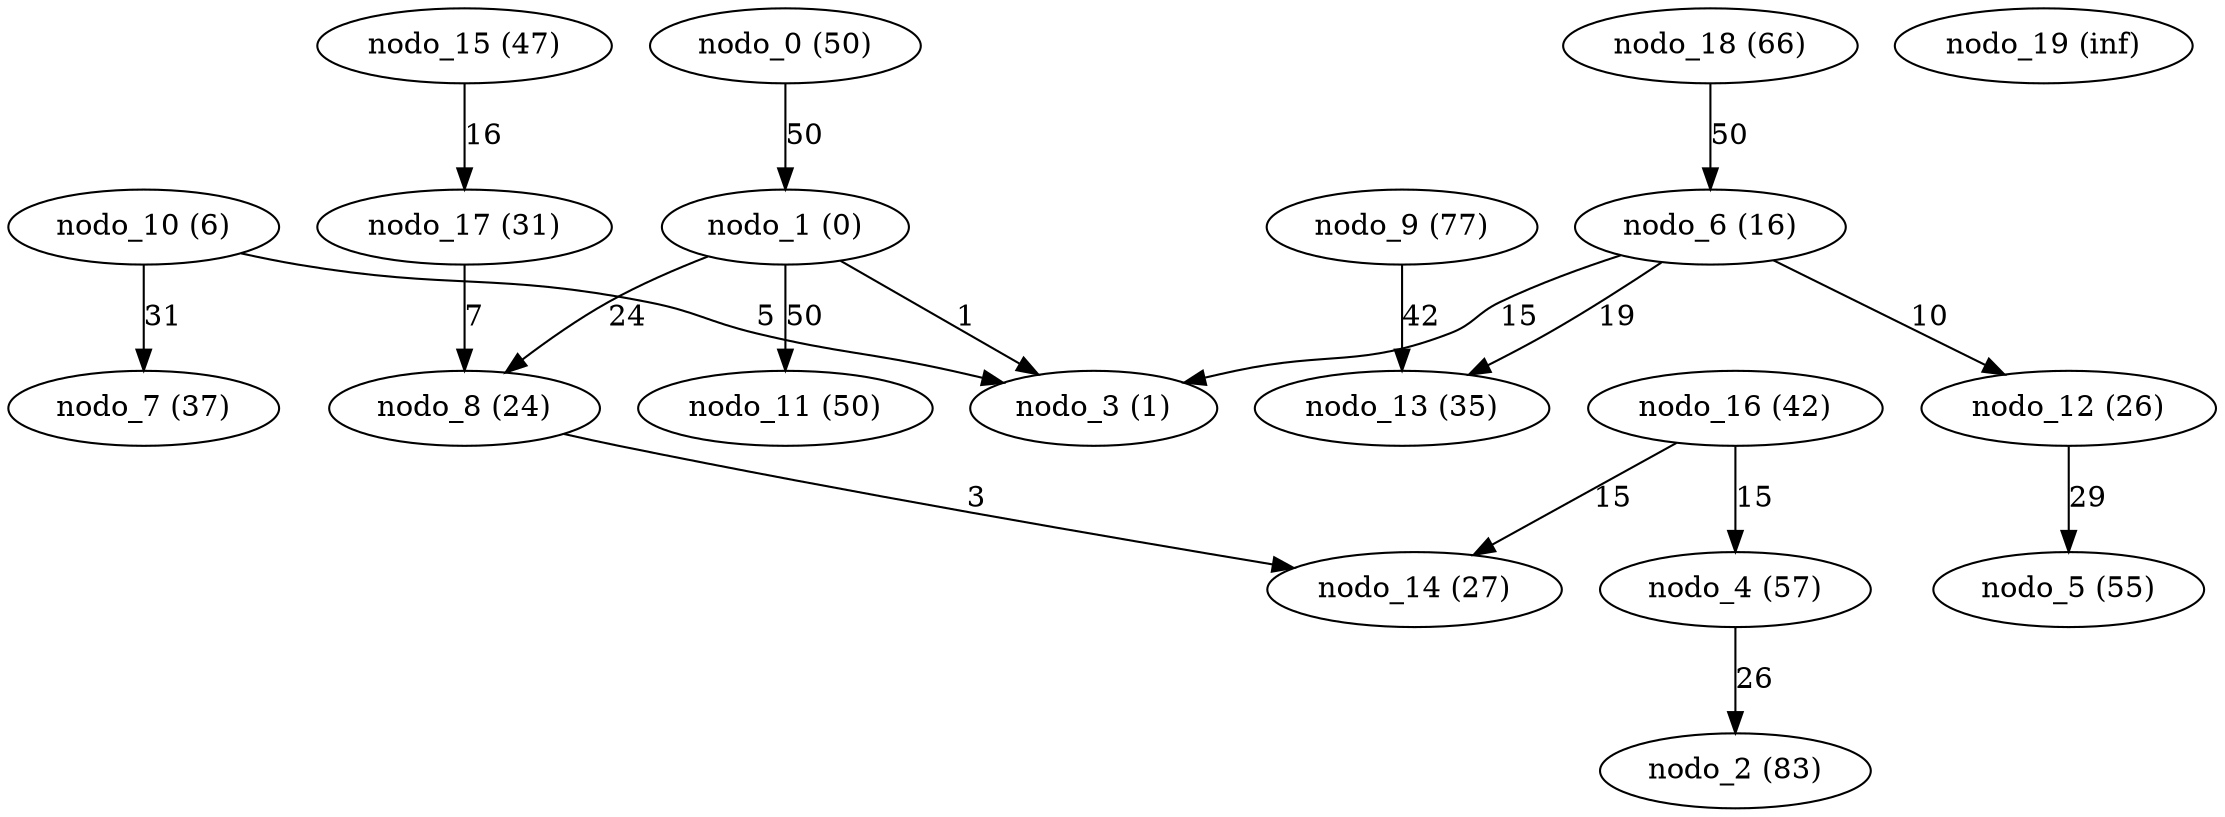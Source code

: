 digraph grafoErdosRenyi_n_20_m_30_Dijkstra__source_1 {
"nodo_0 (50)";
"nodo_1 (0)";
"nodo_2 (83)";
"nodo_3 (1)";
"nodo_4 (57)";
"nodo_5 (55)";
"nodo_6 (16)";
"nodo_7 (37)";
"nodo_8 (24)";
"nodo_9 (77)";
"nodo_10 (6)";
"nodo_11 (50)";
"nodo_12 (26)";
"nodo_13 (35)";
"nodo_14 (27)";
"nodo_15 (47)";
"nodo_16 (42)";
"nodo_17 (31)";
"nodo_18 (66)";
"nodo_19 (inf)";
"nodo_0 (50)" -> "nodo_1 (0)" [label=50 weight=50];
"nodo_4 (57)" -> "nodo_2 (83)" [label=26 weight=26];
"nodo_1 (0)" -> "nodo_3 (1)" [label=1 weight=1];
"nodo_16 (42)" -> "nodo_4 (57)" [label=15 weight=15];
"nodo_12 (26)" -> "nodo_5 (55)" [label=29 weight=29];
"nodo_6 (16)" -> "nodo_3 (1)" [label=15 weight=15];
"nodo_10 (6)" -> "nodo_7 (37)" [label=31 weight=31];
"nodo_1 (0)" -> "nodo_8 (24)" [label=24 weight=24];
"nodo_9 (77)" -> "nodo_13 (35)" [label=42 weight=42];
"nodo_10 (6)" -> "nodo_3 (1)" [label=5 weight=5];
"nodo_1 (0)" -> "nodo_11 (50)" [label=50 weight=50];
"nodo_6 (16)" -> "nodo_12 (26)" [label=10 weight=10];
"nodo_6 (16)" -> "nodo_13 (35)" [label=19 weight=19];
"nodo_8 (24)" -> "nodo_14 (27)" [label=3 weight=3];
"nodo_15 (47)" -> "nodo_17 (31)" [label=16 weight=16];
"nodo_16 (42)" -> "nodo_14 (27)" [label=15 weight=15];
"nodo_17 (31)" -> "nodo_8 (24)" [label=7 weight=7];
"nodo_18 (66)" -> "nodo_6 (16)" [label=50 weight=50];
}